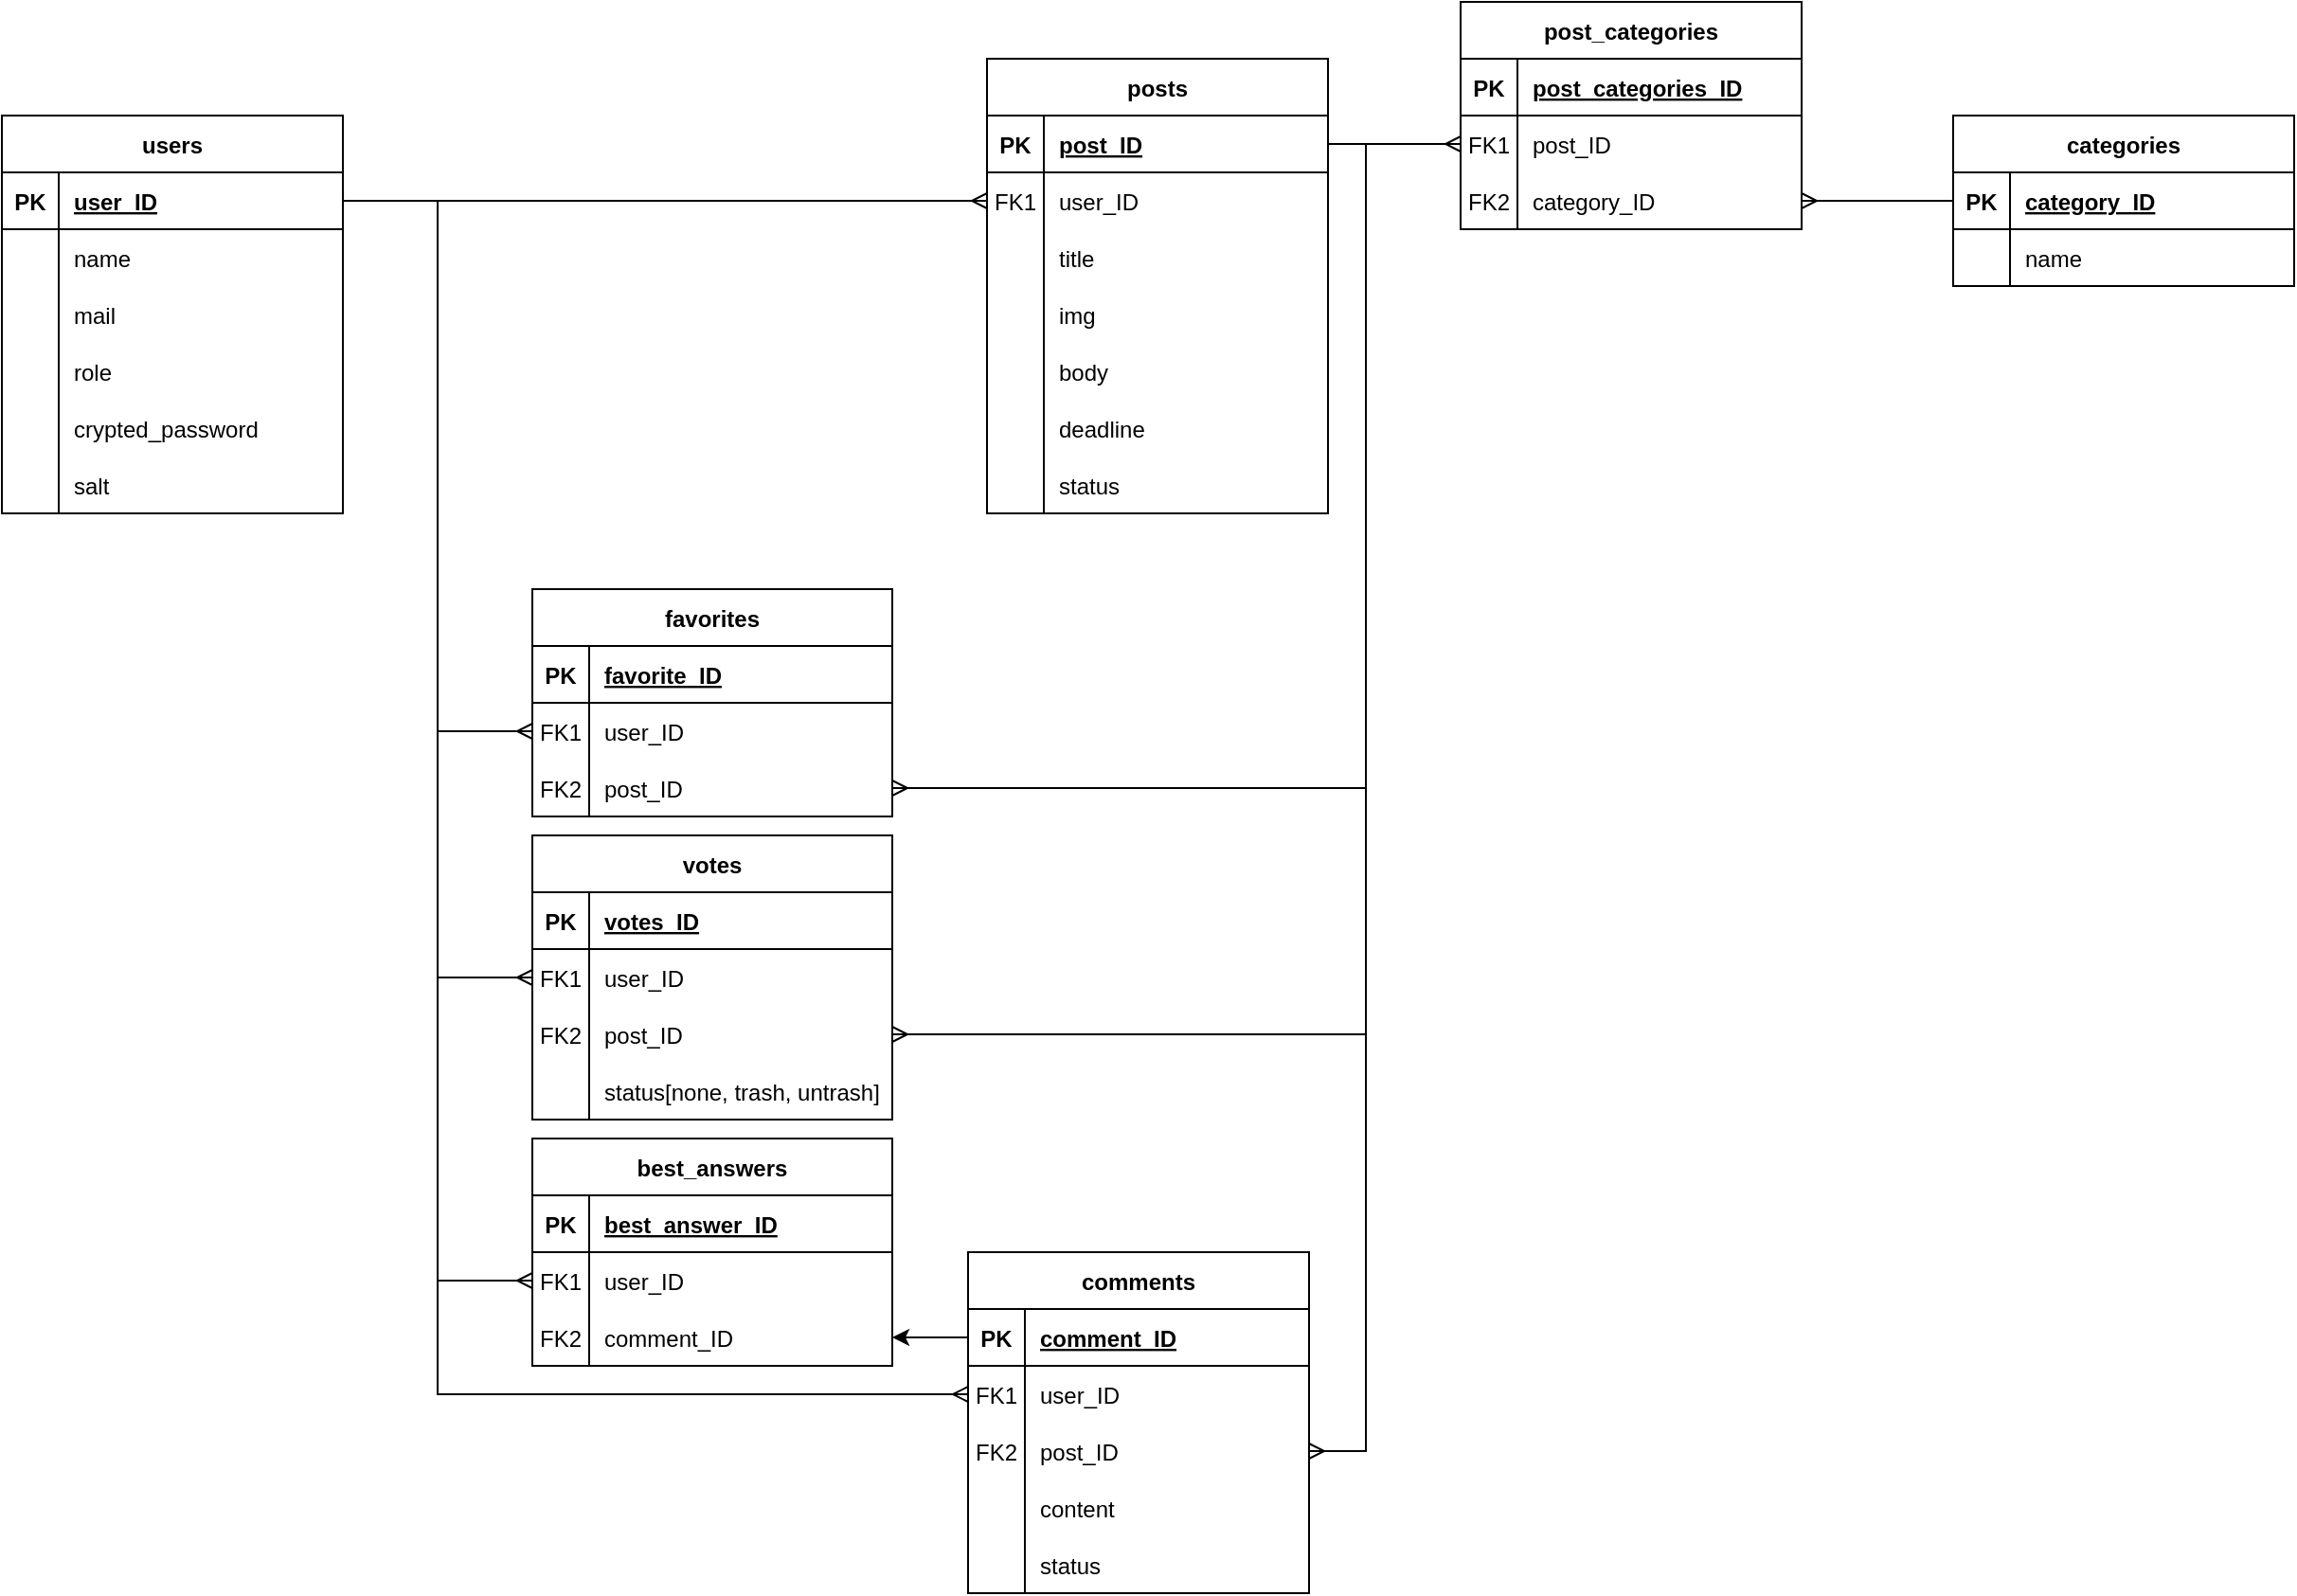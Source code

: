 <mxfile version="20.7.4" type="github">
  <diagram id="R2lEEEUBdFMjLlhIrx00" name="Page-1">
    <mxGraphModel dx="2608" dy="853" grid="1" gridSize="10" guides="1" tooltips="1" connect="1" arrows="1" fold="1" page="1" pageScale="1" pageWidth="850" pageHeight="1100" math="0" shadow="0" extFonts="Permanent Marker^https://fonts.googleapis.com/css?family=Permanent+Marker">
      <root>
        <mxCell id="0" />
        <mxCell id="1" parent="0" />
        <mxCell id="BX72j3IuaLmBY0TbbBSg-1" value="users" style="shape=table;startSize=30;container=1;collapsible=1;childLayout=tableLayout;fixedRows=1;rowLines=0;fontStyle=1;align=center;resizeLast=1;rounded=0;shadow=0;sketch=0;strokeColor=default;strokeWidth=1;" vertex="1" parent="1">
          <mxGeometry x="-800" y="70" width="180" height="210" as="geometry" />
        </mxCell>
        <mxCell id="BX72j3IuaLmBY0TbbBSg-2" value="" style="shape=tableRow;horizontal=0;startSize=0;swimlaneHead=0;swimlaneBody=0;fillColor=none;collapsible=0;dropTarget=0;points=[[0,0.5],[1,0.5]];portConstraint=eastwest;top=0;left=0;right=0;bottom=1;rounded=0;shadow=0;sketch=0;strokeColor=default;strokeWidth=1;" vertex="1" parent="BX72j3IuaLmBY0TbbBSg-1">
          <mxGeometry y="30" width="180" height="30" as="geometry" />
        </mxCell>
        <mxCell id="BX72j3IuaLmBY0TbbBSg-3" value="PK" style="shape=partialRectangle;connectable=0;fillColor=none;top=0;left=0;bottom=0;right=0;fontStyle=1;overflow=hidden;rounded=0;shadow=0;sketch=0;strokeColor=default;strokeWidth=1;" vertex="1" parent="BX72j3IuaLmBY0TbbBSg-2">
          <mxGeometry width="30" height="30" as="geometry">
            <mxRectangle width="30" height="30" as="alternateBounds" />
          </mxGeometry>
        </mxCell>
        <mxCell id="BX72j3IuaLmBY0TbbBSg-4" value="user_ID" style="shape=partialRectangle;connectable=0;fillColor=none;top=0;left=0;bottom=0;right=0;align=left;spacingLeft=6;fontStyle=5;overflow=hidden;rounded=0;shadow=0;sketch=0;strokeColor=default;strokeWidth=1;" vertex="1" parent="BX72j3IuaLmBY0TbbBSg-2">
          <mxGeometry x="30" width="150" height="30" as="geometry">
            <mxRectangle width="150" height="30" as="alternateBounds" />
          </mxGeometry>
        </mxCell>
        <mxCell id="BX72j3IuaLmBY0TbbBSg-5" value="" style="shape=tableRow;horizontal=0;startSize=0;swimlaneHead=0;swimlaneBody=0;fillColor=none;collapsible=0;dropTarget=0;points=[[0,0.5],[1,0.5]];portConstraint=eastwest;top=0;left=0;right=0;bottom=0;rounded=0;shadow=0;sketch=0;strokeColor=default;strokeWidth=1;" vertex="1" parent="BX72j3IuaLmBY0TbbBSg-1">
          <mxGeometry y="60" width="180" height="30" as="geometry" />
        </mxCell>
        <mxCell id="BX72j3IuaLmBY0TbbBSg-6" value="" style="shape=partialRectangle;connectable=0;fillColor=none;top=0;left=0;bottom=0;right=0;editable=1;overflow=hidden;rounded=0;shadow=0;sketch=0;strokeColor=default;strokeWidth=1;" vertex="1" parent="BX72j3IuaLmBY0TbbBSg-5">
          <mxGeometry width="30" height="30" as="geometry">
            <mxRectangle width="30" height="30" as="alternateBounds" />
          </mxGeometry>
        </mxCell>
        <mxCell id="BX72j3IuaLmBY0TbbBSg-7" value="name" style="shape=partialRectangle;connectable=0;fillColor=none;top=0;left=0;bottom=0;right=0;align=left;spacingLeft=6;overflow=hidden;rounded=0;shadow=0;sketch=0;strokeColor=default;strokeWidth=1;" vertex="1" parent="BX72j3IuaLmBY0TbbBSg-5">
          <mxGeometry x="30" width="150" height="30" as="geometry">
            <mxRectangle width="150" height="30" as="alternateBounds" />
          </mxGeometry>
        </mxCell>
        <mxCell id="BX72j3IuaLmBY0TbbBSg-8" value="" style="shape=tableRow;horizontal=0;startSize=0;swimlaneHead=0;swimlaneBody=0;fillColor=none;collapsible=0;dropTarget=0;points=[[0,0.5],[1,0.5]];portConstraint=eastwest;top=0;left=0;right=0;bottom=0;rounded=0;shadow=0;sketch=0;strokeColor=default;strokeWidth=1;" vertex="1" parent="BX72j3IuaLmBY0TbbBSg-1">
          <mxGeometry y="90" width="180" height="30" as="geometry" />
        </mxCell>
        <mxCell id="BX72j3IuaLmBY0TbbBSg-9" value="" style="shape=partialRectangle;connectable=0;fillColor=none;top=0;left=0;bottom=0;right=0;editable=1;overflow=hidden;rounded=0;shadow=0;sketch=0;strokeColor=default;strokeWidth=1;" vertex="1" parent="BX72j3IuaLmBY0TbbBSg-8">
          <mxGeometry width="30" height="30" as="geometry">
            <mxRectangle width="30" height="30" as="alternateBounds" />
          </mxGeometry>
        </mxCell>
        <mxCell id="BX72j3IuaLmBY0TbbBSg-10" value="mail" style="shape=partialRectangle;connectable=0;fillColor=none;top=0;left=0;bottom=0;right=0;align=left;spacingLeft=6;overflow=hidden;rounded=0;shadow=0;sketch=0;strokeColor=default;strokeWidth=1;" vertex="1" parent="BX72j3IuaLmBY0TbbBSg-8">
          <mxGeometry x="30" width="150" height="30" as="geometry">
            <mxRectangle width="150" height="30" as="alternateBounds" />
          </mxGeometry>
        </mxCell>
        <mxCell id="BX72j3IuaLmBY0TbbBSg-11" style="shape=tableRow;horizontal=0;startSize=0;swimlaneHead=0;swimlaneBody=0;fillColor=none;collapsible=0;dropTarget=0;points=[[0,0.5],[1,0.5]];portConstraint=eastwest;top=0;left=0;right=0;bottom=0;rounded=0;shadow=0;sketch=0;strokeColor=default;strokeWidth=1;" vertex="1" parent="BX72j3IuaLmBY0TbbBSg-1">
          <mxGeometry y="120" width="180" height="30" as="geometry" />
        </mxCell>
        <mxCell id="BX72j3IuaLmBY0TbbBSg-12" style="shape=partialRectangle;connectable=0;fillColor=none;top=0;left=0;bottom=0;right=0;editable=1;overflow=hidden;rounded=0;shadow=0;sketch=0;strokeColor=default;strokeWidth=1;" vertex="1" parent="BX72j3IuaLmBY0TbbBSg-11">
          <mxGeometry width="30" height="30" as="geometry">
            <mxRectangle width="30" height="30" as="alternateBounds" />
          </mxGeometry>
        </mxCell>
        <mxCell id="BX72j3IuaLmBY0TbbBSg-13" value="role" style="shape=partialRectangle;connectable=0;fillColor=none;top=0;left=0;bottom=0;right=0;align=left;spacingLeft=6;overflow=hidden;rounded=0;shadow=0;sketch=0;strokeColor=default;strokeWidth=1;" vertex="1" parent="BX72j3IuaLmBY0TbbBSg-11">
          <mxGeometry x="30" width="150" height="30" as="geometry">
            <mxRectangle width="150" height="30" as="alternateBounds" />
          </mxGeometry>
        </mxCell>
        <mxCell id="BX72j3IuaLmBY0TbbBSg-14" style="shape=tableRow;horizontal=0;startSize=0;swimlaneHead=0;swimlaneBody=0;fillColor=none;collapsible=0;dropTarget=0;points=[[0,0.5],[1,0.5]];portConstraint=eastwest;top=0;left=0;right=0;bottom=0;rounded=0;shadow=0;sketch=0;strokeColor=default;strokeWidth=1;" vertex="1" parent="BX72j3IuaLmBY0TbbBSg-1">
          <mxGeometry y="150" width="180" height="30" as="geometry" />
        </mxCell>
        <mxCell id="BX72j3IuaLmBY0TbbBSg-15" style="shape=partialRectangle;connectable=0;fillColor=none;top=0;left=0;bottom=0;right=0;editable=1;overflow=hidden;rounded=0;shadow=0;sketch=0;strokeColor=default;strokeWidth=1;" vertex="1" parent="BX72j3IuaLmBY0TbbBSg-14">
          <mxGeometry width="30" height="30" as="geometry">
            <mxRectangle width="30" height="30" as="alternateBounds" />
          </mxGeometry>
        </mxCell>
        <mxCell id="BX72j3IuaLmBY0TbbBSg-16" value="crypted_password" style="shape=partialRectangle;connectable=0;fillColor=none;top=0;left=0;bottom=0;right=0;align=left;spacingLeft=6;overflow=hidden;rounded=0;shadow=0;sketch=0;strokeColor=default;strokeWidth=1;" vertex="1" parent="BX72j3IuaLmBY0TbbBSg-14">
          <mxGeometry x="30" width="150" height="30" as="geometry">
            <mxRectangle width="150" height="30" as="alternateBounds" />
          </mxGeometry>
        </mxCell>
        <mxCell id="BX72j3IuaLmBY0TbbBSg-17" style="shape=tableRow;horizontal=0;startSize=0;swimlaneHead=0;swimlaneBody=0;fillColor=none;collapsible=0;dropTarget=0;points=[[0,0.5],[1,0.5]];portConstraint=eastwest;top=0;left=0;right=0;bottom=0;rounded=0;shadow=0;sketch=0;strokeColor=default;strokeWidth=1;" vertex="1" parent="BX72j3IuaLmBY0TbbBSg-1">
          <mxGeometry y="180" width="180" height="30" as="geometry" />
        </mxCell>
        <mxCell id="BX72j3IuaLmBY0TbbBSg-18" style="shape=partialRectangle;connectable=0;fillColor=none;top=0;left=0;bottom=0;right=0;editable=1;overflow=hidden;rounded=0;shadow=0;sketch=0;strokeColor=default;strokeWidth=1;" vertex="1" parent="BX72j3IuaLmBY0TbbBSg-17">
          <mxGeometry width="30" height="30" as="geometry">
            <mxRectangle width="30" height="30" as="alternateBounds" />
          </mxGeometry>
        </mxCell>
        <mxCell id="BX72j3IuaLmBY0TbbBSg-19" value="salt" style="shape=partialRectangle;connectable=0;fillColor=none;top=0;left=0;bottom=0;right=0;align=left;spacingLeft=6;overflow=hidden;rounded=0;shadow=0;sketch=0;strokeColor=default;strokeWidth=1;" vertex="1" parent="BX72j3IuaLmBY0TbbBSg-17">
          <mxGeometry x="30" width="150" height="30" as="geometry">
            <mxRectangle width="150" height="30" as="alternateBounds" />
          </mxGeometry>
        </mxCell>
        <mxCell id="BX72j3IuaLmBY0TbbBSg-20" value="posts" style="shape=table;startSize=30;container=1;collapsible=1;childLayout=tableLayout;fixedRows=1;rowLines=0;fontStyle=1;align=center;resizeLast=1;rounded=0;shadow=0;sketch=0;strokeColor=default;strokeWidth=1;" vertex="1" parent="1">
          <mxGeometry x="-280" y="40" width="180" height="240" as="geometry" />
        </mxCell>
        <mxCell id="BX72j3IuaLmBY0TbbBSg-21" value="" style="shape=tableRow;horizontal=0;startSize=0;swimlaneHead=0;swimlaneBody=0;fillColor=none;collapsible=0;dropTarget=0;points=[[0,0.5],[1,0.5]];portConstraint=eastwest;top=0;left=0;right=0;bottom=1;rounded=0;shadow=0;sketch=0;strokeColor=default;strokeWidth=1;" vertex="1" parent="BX72j3IuaLmBY0TbbBSg-20">
          <mxGeometry y="30" width="180" height="30" as="geometry" />
        </mxCell>
        <mxCell id="BX72j3IuaLmBY0TbbBSg-22" value="PK" style="shape=partialRectangle;connectable=0;fillColor=none;top=0;left=0;bottom=0;right=0;fontStyle=1;overflow=hidden;rounded=0;shadow=0;sketch=0;strokeColor=default;strokeWidth=1;" vertex="1" parent="BX72j3IuaLmBY0TbbBSg-21">
          <mxGeometry width="30" height="30" as="geometry">
            <mxRectangle width="30" height="30" as="alternateBounds" />
          </mxGeometry>
        </mxCell>
        <mxCell id="BX72j3IuaLmBY0TbbBSg-23" value="post_ID" style="shape=partialRectangle;connectable=0;fillColor=none;top=0;left=0;bottom=0;right=0;align=left;spacingLeft=6;fontStyle=5;overflow=hidden;rounded=0;shadow=0;sketch=0;strokeColor=default;strokeWidth=1;" vertex="1" parent="BX72j3IuaLmBY0TbbBSg-21">
          <mxGeometry x="30" width="150" height="30" as="geometry">
            <mxRectangle width="150" height="30" as="alternateBounds" />
          </mxGeometry>
        </mxCell>
        <mxCell id="BX72j3IuaLmBY0TbbBSg-24" value="" style="shape=tableRow;horizontal=0;startSize=0;swimlaneHead=0;swimlaneBody=0;fillColor=none;collapsible=0;dropTarget=0;points=[[0,0.5],[1,0.5]];portConstraint=eastwest;top=0;left=0;right=0;bottom=0;rounded=0;shadow=0;sketch=0;strokeColor=default;strokeWidth=1;" vertex="1" parent="BX72j3IuaLmBY0TbbBSg-20">
          <mxGeometry y="60" width="180" height="30" as="geometry" />
        </mxCell>
        <mxCell id="BX72j3IuaLmBY0TbbBSg-25" value="FK1" style="shape=partialRectangle;connectable=0;fillColor=none;top=0;left=0;bottom=0;right=0;editable=1;overflow=hidden;rounded=0;shadow=0;sketch=0;strokeColor=default;strokeWidth=1;" vertex="1" parent="BX72j3IuaLmBY0TbbBSg-24">
          <mxGeometry width="30" height="30" as="geometry">
            <mxRectangle width="30" height="30" as="alternateBounds" />
          </mxGeometry>
        </mxCell>
        <mxCell id="BX72j3IuaLmBY0TbbBSg-26" value="user_ID" style="shape=partialRectangle;connectable=0;fillColor=none;top=0;left=0;bottom=0;right=0;align=left;spacingLeft=6;overflow=hidden;rounded=0;shadow=0;sketch=0;strokeColor=default;strokeWidth=1;" vertex="1" parent="BX72j3IuaLmBY0TbbBSg-24">
          <mxGeometry x="30" width="150" height="30" as="geometry">
            <mxRectangle width="150" height="30" as="alternateBounds" />
          </mxGeometry>
        </mxCell>
        <mxCell id="BX72j3IuaLmBY0TbbBSg-27" value="" style="shape=tableRow;horizontal=0;startSize=0;swimlaneHead=0;swimlaneBody=0;fillColor=none;collapsible=0;dropTarget=0;points=[[0,0.5],[1,0.5]];portConstraint=eastwest;top=0;left=0;right=0;bottom=0;rounded=0;shadow=0;sketch=0;strokeColor=default;strokeWidth=1;" vertex="1" parent="BX72j3IuaLmBY0TbbBSg-20">
          <mxGeometry y="90" width="180" height="30" as="geometry" />
        </mxCell>
        <mxCell id="BX72j3IuaLmBY0TbbBSg-28" value="" style="shape=partialRectangle;connectable=0;fillColor=none;top=0;left=0;bottom=0;right=0;editable=1;overflow=hidden;rounded=0;shadow=0;sketch=0;strokeColor=default;strokeWidth=1;" vertex="1" parent="BX72j3IuaLmBY0TbbBSg-27">
          <mxGeometry width="30" height="30" as="geometry">
            <mxRectangle width="30" height="30" as="alternateBounds" />
          </mxGeometry>
        </mxCell>
        <mxCell id="BX72j3IuaLmBY0TbbBSg-29" value="title" style="shape=partialRectangle;connectable=0;fillColor=none;top=0;left=0;bottom=0;right=0;align=left;spacingLeft=6;overflow=hidden;rounded=0;shadow=0;sketch=0;strokeColor=default;strokeWidth=1;" vertex="1" parent="BX72j3IuaLmBY0TbbBSg-27">
          <mxGeometry x="30" width="150" height="30" as="geometry">
            <mxRectangle width="150" height="30" as="alternateBounds" />
          </mxGeometry>
        </mxCell>
        <mxCell id="BX72j3IuaLmBY0TbbBSg-30" style="shape=tableRow;horizontal=0;startSize=0;swimlaneHead=0;swimlaneBody=0;fillColor=none;collapsible=0;dropTarget=0;points=[[0,0.5],[1,0.5]];portConstraint=eastwest;top=0;left=0;right=0;bottom=0;rounded=0;shadow=0;sketch=0;strokeColor=default;strokeWidth=1;" vertex="1" parent="BX72j3IuaLmBY0TbbBSg-20">
          <mxGeometry y="120" width="180" height="30" as="geometry" />
        </mxCell>
        <mxCell id="BX72j3IuaLmBY0TbbBSg-31" style="shape=partialRectangle;connectable=0;fillColor=none;top=0;left=0;bottom=0;right=0;editable=1;overflow=hidden;rounded=0;shadow=0;sketch=0;strokeColor=default;strokeWidth=1;" vertex="1" parent="BX72j3IuaLmBY0TbbBSg-30">
          <mxGeometry width="30" height="30" as="geometry">
            <mxRectangle width="30" height="30" as="alternateBounds" />
          </mxGeometry>
        </mxCell>
        <mxCell id="BX72j3IuaLmBY0TbbBSg-32" value="img" style="shape=partialRectangle;connectable=0;fillColor=none;top=0;left=0;bottom=0;right=0;align=left;spacingLeft=6;overflow=hidden;rounded=0;shadow=0;sketch=0;strokeColor=default;strokeWidth=1;" vertex="1" parent="BX72j3IuaLmBY0TbbBSg-30">
          <mxGeometry x="30" width="150" height="30" as="geometry">
            <mxRectangle width="150" height="30" as="alternateBounds" />
          </mxGeometry>
        </mxCell>
        <mxCell id="BX72j3IuaLmBY0TbbBSg-33" style="shape=tableRow;horizontal=0;startSize=0;swimlaneHead=0;swimlaneBody=0;fillColor=none;collapsible=0;dropTarget=0;points=[[0,0.5],[1,0.5]];portConstraint=eastwest;top=0;left=0;right=0;bottom=0;rounded=0;shadow=0;sketch=0;strokeColor=default;strokeWidth=1;" vertex="1" parent="BX72j3IuaLmBY0TbbBSg-20">
          <mxGeometry y="150" width="180" height="30" as="geometry" />
        </mxCell>
        <mxCell id="BX72j3IuaLmBY0TbbBSg-34" style="shape=partialRectangle;connectable=0;fillColor=none;top=0;left=0;bottom=0;right=0;editable=1;overflow=hidden;rounded=0;shadow=0;sketch=0;strokeColor=default;strokeWidth=1;" vertex="1" parent="BX72j3IuaLmBY0TbbBSg-33">
          <mxGeometry width="30" height="30" as="geometry">
            <mxRectangle width="30" height="30" as="alternateBounds" />
          </mxGeometry>
        </mxCell>
        <mxCell id="BX72j3IuaLmBY0TbbBSg-35" value="body" style="shape=partialRectangle;connectable=0;fillColor=none;top=0;left=0;bottom=0;right=0;align=left;spacingLeft=6;overflow=hidden;rounded=0;shadow=0;sketch=0;strokeColor=default;strokeWidth=1;" vertex="1" parent="BX72j3IuaLmBY0TbbBSg-33">
          <mxGeometry x="30" width="150" height="30" as="geometry">
            <mxRectangle width="150" height="30" as="alternateBounds" />
          </mxGeometry>
        </mxCell>
        <mxCell id="BX72j3IuaLmBY0TbbBSg-39" style="shape=tableRow;horizontal=0;startSize=0;swimlaneHead=0;swimlaneBody=0;fillColor=none;collapsible=0;dropTarget=0;points=[[0,0.5],[1,0.5]];portConstraint=eastwest;top=0;left=0;right=0;bottom=0;rounded=0;shadow=0;sketch=0;strokeColor=default;strokeWidth=1;" vertex="1" parent="BX72j3IuaLmBY0TbbBSg-20">
          <mxGeometry y="180" width="180" height="30" as="geometry" />
        </mxCell>
        <mxCell id="BX72j3IuaLmBY0TbbBSg-40" style="shape=partialRectangle;connectable=0;fillColor=none;top=0;left=0;bottom=0;right=0;editable=1;overflow=hidden;rounded=0;shadow=0;sketch=0;strokeColor=default;strokeWidth=1;" vertex="1" parent="BX72j3IuaLmBY0TbbBSg-39">
          <mxGeometry width="30" height="30" as="geometry">
            <mxRectangle width="30" height="30" as="alternateBounds" />
          </mxGeometry>
        </mxCell>
        <mxCell id="BX72j3IuaLmBY0TbbBSg-41" value="deadline" style="shape=partialRectangle;connectable=0;fillColor=none;top=0;left=0;bottom=0;right=0;align=left;spacingLeft=6;overflow=hidden;rounded=0;shadow=0;sketch=0;strokeColor=default;strokeWidth=1;" vertex="1" parent="BX72j3IuaLmBY0TbbBSg-39">
          <mxGeometry x="30" width="150" height="30" as="geometry">
            <mxRectangle width="150" height="30" as="alternateBounds" />
          </mxGeometry>
        </mxCell>
        <mxCell id="BX72j3IuaLmBY0TbbBSg-42" style="shape=tableRow;horizontal=0;startSize=0;swimlaneHead=0;swimlaneBody=0;fillColor=none;collapsible=0;dropTarget=0;points=[[0,0.5],[1,0.5]];portConstraint=eastwest;top=0;left=0;right=0;bottom=0;rounded=0;shadow=0;sketch=0;strokeColor=default;strokeWidth=1;" vertex="1" parent="BX72j3IuaLmBY0TbbBSg-20">
          <mxGeometry y="210" width="180" height="30" as="geometry" />
        </mxCell>
        <mxCell id="BX72j3IuaLmBY0TbbBSg-43" style="shape=partialRectangle;connectable=0;fillColor=none;top=0;left=0;bottom=0;right=0;editable=1;overflow=hidden;rounded=0;shadow=0;sketch=0;strokeColor=default;strokeWidth=1;" vertex="1" parent="BX72j3IuaLmBY0TbbBSg-42">
          <mxGeometry width="30" height="30" as="geometry">
            <mxRectangle width="30" height="30" as="alternateBounds" />
          </mxGeometry>
        </mxCell>
        <mxCell id="BX72j3IuaLmBY0TbbBSg-44" value="status" style="shape=partialRectangle;connectable=0;fillColor=none;top=0;left=0;bottom=0;right=0;align=left;spacingLeft=6;overflow=hidden;rounded=0;shadow=0;sketch=0;strokeColor=default;strokeWidth=1;" vertex="1" parent="BX72j3IuaLmBY0TbbBSg-42">
          <mxGeometry x="30" width="150" height="30" as="geometry">
            <mxRectangle width="150" height="30" as="alternateBounds" />
          </mxGeometry>
        </mxCell>
        <mxCell id="BX72j3IuaLmBY0TbbBSg-45" style="edgeStyle=orthogonalEdgeStyle;rounded=0;orthogonalLoop=1;jettySize=auto;html=1;endArrow=ERmany;endFill=0;" edge="1" parent="1" source="BX72j3IuaLmBY0TbbBSg-46" target="BX72j3IuaLmBY0TbbBSg-127">
          <mxGeometry relative="1" as="geometry" />
        </mxCell>
        <mxCell id="BX72j3IuaLmBY0TbbBSg-46" value="categories" style="shape=table;startSize=30;container=1;collapsible=1;childLayout=tableLayout;fixedRows=1;rowLines=0;fontStyle=1;align=center;resizeLast=1;rounded=0;shadow=0;sketch=0;strokeColor=default;strokeWidth=1;" vertex="1" parent="1">
          <mxGeometry x="230" y="70" width="180" height="90" as="geometry" />
        </mxCell>
        <mxCell id="BX72j3IuaLmBY0TbbBSg-47" value="" style="shape=tableRow;horizontal=0;startSize=0;swimlaneHead=0;swimlaneBody=0;fillColor=none;collapsible=0;dropTarget=0;points=[[0,0.5],[1,0.5]];portConstraint=eastwest;top=0;left=0;right=0;bottom=1;rounded=0;shadow=0;sketch=0;strokeColor=default;strokeWidth=1;" vertex="1" parent="BX72j3IuaLmBY0TbbBSg-46">
          <mxGeometry y="30" width="180" height="30" as="geometry" />
        </mxCell>
        <mxCell id="BX72j3IuaLmBY0TbbBSg-48" value="PK" style="shape=partialRectangle;connectable=0;fillColor=none;top=0;left=0;bottom=0;right=0;fontStyle=1;overflow=hidden;rounded=0;shadow=0;sketch=0;strokeColor=default;strokeWidth=1;" vertex="1" parent="BX72j3IuaLmBY0TbbBSg-47">
          <mxGeometry width="30" height="30" as="geometry">
            <mxRectangle width="30" height="30" as="alternateBounds" />
          </mxGeometry>
        </mxCell>
        <mxCell id="BX72j3IuaLmBY0TbbBSg-49" value="category_ID" style="shape=partialRectangle;connectable=0;fillColor=none;top=0;left=0;bottom=0;right=0;align=left;spacingLeft=6;fontStyle=5;overflow=hidden;rounded=0;shadow=0;sketch=0;strokeColor=default;strokeWidth=1;" vertex="1" parent="BX72j3IuaLmBY0TbbBSg-47">
          <mxGeometry x="30" width="150" height="30" as="geometry">
            <mxRectangle width="150" height="30" as="alternateBounds" />
          </mxGeometry>
        </mxCell>
        <mxCell id="BX72j3IuaLmBY0TbbBSg-50" value="" style="shape=tableRow;horizontal=0;startSize=0;swimlaneHead=0;swimlaneBody=0;fillColor=none;collapsible=0;dropTarget=0;points=[[0,0.5],[1,0.5]];portConstraint=eastwest;top=0;left=0;right=0;bottom=0;rounded=0;shadow=0;sketch=0;strokeColor=default;strokeWidth=1;" vertex="1" parent="BX72j3IuaLmBY0TbbBSg-46">
          <mxGeometry y="60" width="180" height="30" as="geometry" />
        </mxCell>
        <mxCell id="BX72j3IuaLmBY0TbbBSg-51" value="" style="shape=partialRectangle;connectable=0;fillColor=none;top=0;left=0;bottom=0;right=0;editable=1;overflow=hidden;rounded=0;shadow=0;sketch=0;strokeColor=default;strokeWidth=1;" vertex="1" parent="BX72j3IuaLmBY0TbbBSg-50">
          <mxGeometry width="30" height="30" as="geometry">
            <mxRectangle width="30" height="30" as="alternateBounds" />
          </mxGeometry>
        </mxCell>
        <mxCell id="BX72j3IuaLmBY0TbbBSg-52" value="name" style="shape=partialRectangle;connectable=0;fillColor=none;top=0;left=0;bottom=0;right=0;align=left;spacingLeft=6;overflow=hidden;rounded=0;shadow=0;sketch=0;strokeColor=default;strokeWidth=1;" vertex="1" parent="BX72j3IuaLmBY0TbbBSg-50">
          <mxGeometry x="30" width="150" height="30" as="geometry">
            <mxRectangle width="150" height="30" as="alternateBounds" />
          </mxGeometry>
        </mxCell>
        <mxCell id="BX72j3IuaLmBY0TbbBSg-53" value="favorites" style="shape=table;startSize=30;container=1;collapsible=1;childLayout=tableLayout;fixedRows=1;rowLines=0;fontStyle=1;align=center;resizeLast=1;rounded=0;shadow=0;sketch=0;strokeColor=default;strokeWidth=1;" vertex="1" parent="1">
          <mxGeometry x="-520" y="320" width="190.0" height="120" as="geometry" />
        </mxCell>
        <mxCell id="BX72j3IuaLmBY0TbbBSg-54" value="" style="shape=tableRow;horizontal=0;startSize=0;swimlaneHead=0;swimlaneBody=0;fillColor=none;collapsible=0;dropTarget=0;points=[[0,0.5],[1,0.5]];portConstraint=eastwest;top=0;left=0;right=0;bottom=1;rounded=0;shadow=0;sketch=0;strokeColor=default;strokeWidth=1;" vertex="1" parent="BX72j3IuaLmBY0TbbBSg-53">
          <mxGeometry y="30" width="190.0" height="30" as="geometry" />
        </mxCell>
        <mxCell id="BX72j3IuaLmBY0TbbBSg-55" value="PK" style="shape=partialRectangle;connectable=0;fillColor=none;top=0;left=0;bottom=0;right=0;fontStyle=1;overflow=hidden;rounded=0;shadow=0;sketch=0;strokeColor=default;strokeWidth=1;" vertex="1" parent="BX72j3IuaLmBY0TbbBSg-54">
          <mxGeometry width="30" height="30" as="geometry">
            <mxRectangle width="30" height="30" as="alternateBounds" />
          </mxGeometry>
        </mxCell>
        <mxCell id="BX72j3IuaLmBY0TbbBSg-56" value="favorite_ID" style="shape=partialRectangle;connectable=0;fillColor=none;top=0;left=0;bottom=0;right=0;align=left;spacingLeft=6;fontStyle=5;overflow=hidden;rounded=0;shadow=0;sketch=0;strokeColor=default;strokeWidth=1;" vertex="1" parent="BX72j3IuaLmBY0TbbBSg-54">
          <mxGeometry x="30" width="160.0" height="30" as="geometry">
            <mxRectangle width="160.0" height="30" as="alternateBounds" />
          </mxGeometry>
        </mxCell>
        <mxCell id="BX72j3IuaLmBY0TbbBSg-57" value="" style="shape=tableRow;horizontal=0;startSize=0;swimlaneHead=0;swimlaneBody=0;fillColor=none;collapsible=0;dropTarget=0;points=[[0,0.5],[1,0.5]];portConstraint=eastwest;top=0;left=0;right=0;bottom=0;rounded=0;shadow=0;sketch=0;strokeColor=default;strokeWidth=1;" vertex="1" parent="BX72j3IuaLmBY0TbbBSg-53">
          <mxGeometry y="60" width="190.0" height="30" as="geometry" />
        </mxCell>
        <mxCell id="BX72j3IuaLmBY0TbbBSg-58" value="FK1" style="shape=partialRectangle;connectable=0;fillColor=none;top=0;left=0;bottom=0;right=0;editable=1;overflow=hidden;rounded=0;shadow=0;sketch=0;strokeColor=default;strokeWidth=1;" vertex="1" parent="BX72j3IuaLmBY0TbbBSg-57">
          <mxGeometry width="30" height="30" as="geometry">
            <mxRectangle width="30" height="30" as="alternateBounds" />
          </mxGeometry>
        </mxCell>
        <mxCell id="BX72j3IuaLmBY0TbbBSg-59" value="user_ID" style="shape=partialRectangle;connectable=0;fillColor=none;top=0;left=0;bottom=0;right=0;align=left;spacingLeft=6;overflow=hidden;rounded=0;shadow=0;sketch=0;strokeColor=default;strokeWidth=1;" vertex="1" parent="BX72j3IuaLmBY0TbbBSg-57">
          <mxGeometry x="30" width="160.0" height="30" as="geometry">
            <mxRectangle width="160.0" height="30" as="alternateBounds" />
          </mxGeometry>
        </mxCell>
        <mxCell id="BX72j3IuaLmBY0TbbBSg-60" style="shape=tableRow;horizontal=0;startSize=0;swimlaneHead=0;swimlaneBody=0;fillColor=none;collapsible=0;dropTarget=0;points=[[0,0.5],[1,0.5]];portConstraint=eastwest;top=0;left=0;right=0;bottom=0;rounded=0;shadow=0;sketch=0;strokeColor=default;strokeWidth=1;" vertex="1" parent="BX72j3IuaLmBY0TbbBSg-53">
          <mxGeometry y="90" width="190.0" height="30" as="geometry" />
        </mxCell>
        <mxCell id="BX72j3IuaLmBY0TbbBSg-61" value="FK2" style="shape=partialRectangle;connectable=0;fillColor=none;top=0;left=0;bottom=0;right=0;editable=1;overflow=hidden;rounded=0;shadow=0;sketch=0;strokeColor=default;strokeWidth=1;" vertex="1" parent="BX72j3IuaLmBY0TbbBSg-60">
          <mxGeometry width="30" height="30" as="geometry">
            <mxRectangle width="30" height="30" as="alternateBounds" />
          </mxGeometry>
        </mxCell>
        <mxCell id="BX72j3IuaLmBY0TbbBSg-62" value="post_ID" style="shape=partialRectangle;connectable=0;fillColor=none;top=0;left=0;bottom=0;right=0;align=left;spacingLeft=6;overflow=hidden;rounded=0;shadow=0;sketch=0;strokeColor=default;strokeWidth=1;" vertex="1" parent="BX72j3IuaLmBY0TbbBSg-60">
          <mxGeometry x="30" width="160.0" height="30" as="geometry">
            <mxRectangle width="160.0" height="30" as="alternateBounds" />
          </mxGeometry>
        </mxCell>
        <mxCell id="BX72j3IuaLmBY0TbbBSg-63" value="votes" style="shape=table;startSize=30;container=1;collapsible=1;childLayout=tableLayout;fixedRows=1;rowLines=0;fontStyle=1;align=center;resizeLast=1;rounded=0;shadow=0;sketch=0;strokeColor=default;strokeWidth=1;" vertex="1" parent="1">
          <mxGeometry x="-520" y="450" width="190.0" height="150" as="geometry" />
        </mxCell>
        <mxCell id="BX72j3IuaLmBY0TbbBSg-64" value="" style="shape=tableRow;horizontal=0;startSize=0;swimlaneHead=0;swimlaneBody=0;fillColor=none;collapsible=0;dropTarget=0;points=[[0,0.5],[1,0.5]];portConstraint=eastwest;top=0;left=0;right=0;bottom=1;rounded=0;shadow=0;sketch=0;strokeColor=default;strokeWidth=1;" vertex="1" parent="BX72j3IuaLmBY0TbbBSg-63">
          <mxGeometry y="30" width="190.0" height="30" as="geometry" />
        </mxCell>
        <mxCell id="BX72j3IuaLmBY0TbbBSg-65" value="PK" style="shape=partialRectangle;connectable=0;fillColor=none;top=0;left=0;bottom=0;right=0;fontStyle=1;overflow=hidden;rounded=0;shadow=0;sketch=0;strokeColor=default;strokeWidth=1;" vertex="1" parent="BX72j3IuaLmBY0TbbBSg-64">
          <mxGeometry width="30" height="30" as="geometry">
            <mxRectangle width="30" height="30" as="alternateBounds" />
          </mxGeometry>
        </mxCell>
        <mxCell id="BX72j3IuaLmBY0TbbBSg-66" value="votes_ID" style="shape=partialRectangle;connectable=0;fillColor=none;top=0;left=0;bottom=0;right=0;align=left;spacingLeft=6;fontStyle=5;overflow=hidden;rounded=0;shadow=0;sketch=0;strokeColor=default;strokeWidth=1;" vertex="1" parent="BX72j3IuaLmBY0TbbBSg-64">
          <mxGeometry x="30" width="160.0" height="30" as="geometry">
            <mxRectangle width="160.0" height="30" as="alternateBounds" />
          </mxGeometry>
        </mxCell>
        <mxCell id="BX72j3IuaLmBY0TbbBSg-67" value="" style="shape=tableRow;horizontal=0;startSize=0;swimlaneHead=0;swimlaneBody=0;fillColor=none;collapsible=0;dropTarget=0;points=[[0,0.5],[1,0.5]];portConstraint=eastwest;top=0;left=0;right=0;bottom=0;rounded=0;shadow=0;sketch=0;strokeColor=default;strokeWidth=1;" vertex="1" parent="BX72j3IuaLmBY0TbbBSg-63">
          <mxGeometry y="60" width="190.0" height="30" as="geometry" />
        </mxCell>
        <mxCell id="BX72j3IuaLmBY0TbbBSg-68" value="FK1" style="shape=partialRectangle;connectable=0;fillColor=none;top=0;left=0;bottom=0;right=0;editable=1;overflow=hidden;rounded=0;shadow=0;sketch=0;strokeColor=default;strokeWidth=1;" vertex="1" parent="BX72j3IuaLmBY0TbbBSg-67">
          <mxGeometry width="30" height="30" as="geometry">
            <mxRectangle width="30" height="30" as="alternateBounds" />
          </mxGeometry>
        </mxCell>
        <mxCell id="BX72j3IuaLmBY0TbbBSg-69" value="user_ID" style="shape=partialRectangle;connectable=0;fillColor=none;top=0;left=0;bottom=0;right=0;align=left;spacingLeft=6;overflow=hidden;rounded=0;shadow=0;sketch=0;strokeColor=default;strokeWidth=1;" vertex="1" parent="BX72j3IuaLmBY0TbbBSg-67">
          <mxGeometry x="30" width="160.0" height="30" as="geometry">
            <mxRectangle width="160.0" height="30" as="alternateBounds" />
          </mxGeometry>
        </mxCell>
        <mxCell id="BX72j3IuaLmBY0TbbBSg-70" style="shape=tableRow;horizontal=0;startSize=0;swimlaneHead=0;swimlaneBody=0;fillColor=none;collapsible=0;dropTarget=0;points=[[0,0.5],[1,0.5]];portConstraint=eastwest;top=0;left=0;right=0;bottom=0;rounded=0;shadow=0;sketch=0;strokeColor=default;strokeWidth=1;" vertex="1" parent="BX72j3IuaLmBY0TbbBSg-63">
          <mxGeometry y="90" width="190.0" height="30" as="geometry" />
        </mxCell>
        <mxCell id="BX72j3IuaLmBY0TbbBSg-71" value="FK2" style="shape=partialRectangle;connectable=0;fillColor=none;top=0;left=0;bottom=0;right=0;editable=1;overflow=hidden;rounded=0;shadow=0;sketch=0;strokeColor=default;strokeWidth=1;" vertex="1" parent="BX72j3IuaLmBY0TbbBSg-70">
          <mxGeometry width="30" height="30" as="geometry">
            <mxRectangle width="30" height="30" as="alternateBounds" />
          </mxGeometry>
        </mxCell>
        <mxCell id="BX72j3IuaLmBY0TbbBSg-72" value="post_ID" style="shape=partialRectangle;connectable=0;fillColor=none;top=0;left=0;bottom=0;right=0;align=left;spacingLeft=6;overflow=hidden;rounded=0;shadow=0;sketch=0;strokeColor=default;strokeWidth=1;" vertex="1" parent="BX72j3IuaLmBY0TbbBSg-70">
          <mxGeometry x="30" width="160.0" height="30" as="geometry">
            <mxRectangle width="160.0" height="30" as="alternateBounds" />
          </mxGeometry>
        </mxCell>
        <mxCell id="BX72j3IuaLmBY0TbbBSg-148" style="shape=tableRow;horizontal=0;startSize=0;swimlaneHead=0;swimlaneBody=0;fillColor=none;collapsible=0;dropTarget=0;points=[[0,0.5],[1,0.5]];portConstraint=eastwest;top=0;left=0;right=0;bottom=0;rounded=0;shadow=0;sketch=0;strokeColor=default;strokeWidth=1;" vertex="1" parent="BX72j3IuaLmBY0TbbBSg-63">
          <mxGeometry y="120" width="190.0" height="30" as="geometry" />
        </mxCell>
        <mxCell id="BX72j3IuaLmBY0TbbBSg-149" style="shape=partialRectangle;connectable=0;fillColor=none;top=0;left=0;bottom=0;right=0;editable=1;overflow=hidden;rounded=0;shadow=0;sketch=0;strokeColor=default;strokeWidth=1;" vertex="1" parent="BX72j3IuaLmBY0TbbBSg-148">
          <mxGeometry width="30" height="30" as="geometry">
            <mxRectangle width="30" height="30" as="alternateBounds" />
          </mxGeometry>
        </mxCell>
        <mxCell id="BX72j3IuaLmBY0TbbBSg-150" value="status[none, trash, untrash]" style="shape=partialRectangle;connectable=0;fillColor=none;top=0;left=0;bottom=0;right=0;align=left;spacingLeft=6;overflow=hidden;rounded=0;shadow=0;sketch=0;strokeColor=default;strokeWidth=1;" vertex="1" parent="BX72j3IuaLmBY0TbbBSg-148">
          <mxGeometry x="30" width="160.0" height="30" as="geometry">
            <mxRectangle width="160.0" height="30" as="alternateBounds" />
          </mxGeometry>
        </mxCell>
        <mxCell id="BX72j3IuaLmBY0TbbBSg-83" value="best_answers" style="shape=table;startSize=30;container=1;collapsible=1;childLayout=tableLayout;fixedRows=1;rowLines=0;fontStyle=1;align=center;resizeLast=1;rounded=0;shadow=0;sketch=0;strokeColor=default;strokeWidth=1;" vertex="1" parent="1">
          <mxGeometry x="-520" y="610" width="190.0" height="120" as="geometry" />
        </mxCell>
        <mxCell id="BX72j3IuaLmBY0TbbBSg-84" value="" style="shape=tableRow;horizontal=0;startSize=0;swimlaneHead=0;swimlaneBody=0;fillColor=none;collapsible=0;dropTarget=0;points=[[0,0.5],[1,0.5]];portConstraint=eastwest;top=0;left=0;right=0;bottom=1;rounded=0;shadow=0;sketch=0;strokeColor=default;strokeWidth=1;" vertex="1" parent="BX72j3IuaLmBY0TbbBSg-83">
          <mxGeometry y="30" width="190.0" height="30" as="geometry" />
        </mxCell>
        <mxCell id="BX72j3IuaLmBY0TbbBSg-85" value="PK" style="shape=partialRectangle;connectable=0;fillColor=none;top=0;left=0;bottom=0;right=0;fontStyle=1;overflow=hidden;rounded=0;shadow=0;sketch=0;strokeColor=default;strokeWidth=1;" vertex="1" parent="BX72j3IuaLmBY0TbbBSg-84">
          <mxGeometry width="30" height="30" as="geometry">
            <mxRectangle width="30" height="30" as="alternateBounds" />
          </mxGeometry>
        </mxCell>
        <mxCell id="BX72j3IuaLmBY0TbbBSg-86" value="best_answer_ID" style="shape=partialRectangle;connectable=0;fillColor=none;top=0;left=0;bottom=0;right=0;align=left;spacingLeft=6;fontStyle=5;overflow=hidden;rounded=0;shadow=0;sketch=0;strokeColor=default;strokeWidth=1;" vertex="1" parent="BX72j3IuaLmBY0TbbBSg-84">
          <mxGeometry x="30" width="160.0" height="30" as="geometry">
            <mxRectangle width="160.0" height="30" as="alternateBounds" />
          </mxGeometry>
        </mxCell>
        <mxCell id="BX72j3IuaLmBY0TbbBSg-87" value="" style="shape=tableRow;horizontal=0;startSize=0;swimlaneHead=0;swimlaneBody=0;fillColor=none;collapsible=0;dropTarget=0;points=[[0,0.5],[1,0.5]];portConstraint=eastwest;top=0;left=0;right=0;bottom=0;rounded=0;shadow=0;sketch=0;strokeColor=default;strokeWidth=1;" vertex="1" parent="BX72j3IuaLmBY0TbbBSg-83">
          <mxGeometry y="60" width="190.0" height="30" as="geometry" />
        </mxCell>
        <mxCell id="BX72j3IuaLmBY0TbbBSg-88" value="FK1" style="shape=partialRectangle;connectable=0;fillColor=none;top=0;left=0;bottom=0;right=0;editable=1;overflow=hidden;rounded=0;shadow=0;sketch=0;strokeColor=default;strokeWidth=1;" vertex="1" parent="BX72j3IuaLmBY0TbbBSg-87">
          <mxGeometry width="30" height="30" as="geometry">
            <mxRectangle width="30" height="30" as="alternateBounds" />
          </mxGeometry>
        </mxCell>
        <mxCell id="BX72j3IuaLmBY0TbbBSg-89" value="user_ID" style="shape=partialRectangle;connectable=0;fillColor=none;top=0;left=0;bottom=0;right=0;align=left;spacingLeft=6;overflow=hidden;rounded=0;shadow=0;sketch=0;strokeColor=default;strokeWidth=1;" vertex="1" parent="BX72j3IuaLmBY0TbbBSg-87">
          <mxGeometry x="30" width="160.0" height="30" as="geometry">
            <mxRectangle width="160.0" height="30" as="alternateBounds" />
          </mxGeometry>
        </mxCell>
        <mxCell id="BX72j3IuaLmBY0TbbBSg-90" style="shape=tableRow;horizontal=0;startSize=0;swimlaneHead=0;swimlaneBody=0;fillColor=none;collapsible=0;dropTarget=0;points=[[0,0.5],[1,0.5]];portConstraint=eastwest;top=0;left=0;right=0;bottom=0;rounded=0;shadow=0;sketch=0;strokeColor=default;strokeWidth=1;" vertex="1" parent="BX72j3IuaLmBY0TbbBSg-83">
          <mxGeometry y="90" width="190.0" height="30" as="geometry" />
        </mxCell>
        <mxCell id="BX72j3IuaLmBY0TbbBSg-91" value="FK2" style="shape=partialRectangle;connectable=0;fillColor=none;top=0;left=0;bottom=0;right=0;editable=1;overflow=hidden;rounded=0;shadow=0;sketch=0;strokeColor=default;strokeWidth=1;" vertex="1" parent="BX72j3IuaLmBY0TbbBSg-90">
          <mxGeometry width="30" height="30" as="geometry">
            <mxRectangle width="30" height="30" as="alternateBounds" />
          </mxGeometry>
        </mxCell>
        <mxCell id="BX72j3IuaLmBY0TbbBSg-92" value="comment_ID" style="shape=partialRectangle;connectable=0;fillColor=none;top=0;left=0;bottom=0;right=0;align=left;spacingLeft=6;overflow=hidden;rounded=0;shadow=0;sketch=0;strokeColor=default;strokeWidth=1;" vertex="1" parent="BX72j3IuaLmBY0TbbBSg-90">
          <mxGeometry x="30" width="160.0" height="30" as="geometry">
            <mxRectangle width="160.0" height="30" as="alternateBounds" />
          </mxGeometry>
        </mxCell>
        <mxCell id="BX72j3IuaLmBY0TbbBSg-93" value="comments" style="shape=table;startSize=30;container=1;collapsible=1;childLayout=tableLayout;fixedRows=1;rowLines=0;fontStyle=1;align=center;resizeLast=1;rounded=0;shadow=0;sketch=0;strokeColor=default;strokeWidth=1;" vertex="1" parent="1">
          <mxGeometry x="-290" y="670" width="180" height="180" as="geometry" />
        </mxCell>
        <mxCell id="BX72j3IuaLmBY0TbbBSg-94" value="" style="shape=tableRow;horizontal=0;startSize=0;swimlaneHead=0;swimlaneBody=0;fillColor=none;collapsible=0;dropTarget=0;points=[[0,0.5],[1,0.5]];portConstraint=eastwest;top=0;left=0;right=0;bottom=1;rounded=0;shadow=0;sketch=0;strokeColor=default;strokeWidth=1;" vertex="1" parent="BX72j3IuaLmBY0TbbBSg-93">
          <mxGeometry y="30" width="180" height="30" as="geometry" />
        </mxCell>
        <mxCell id="BX72j3IuaLmBY0TbbBSg-95" value="PK" style="shape=partialRectangle;connectable=0;fillColor=none;top=0;left=0;bottom=0;right=0;fontStyle=1;overflow=hidden;rounded=0;shadow=0;sketch=0;strokeColor=default;strokeWidth=1;" vertex="1" parent="BX72j3IuaLmBY0TbbBSg-94">
          <mxGeometry width="30" height="30" as="geometry">
            <mxRectangle width="30" height="30" as="alternateBounds" />
          </mxGeometry>
        </mxCell>
        <mxCell id="BX72j3IuaLmBY0TbbBSg-96" value="comment_ID" style="shape=partialRectangle;connectable=0;fillColor=none;top=0;left=0;bottom=0;right=0;align=left;spacingLeft=6;fontStyle=5;overflow=hidden;rounded=0;shadow=0;sketch=0;strokeColor=default;strokeWidth=1;" vertex="1" parent="BX72j3IuaLmBY0TbbBSg-94">
          <mxGeometry x="30" width="150" height="30" as="geometry">
            <mxRectangle width="150" height="30" as="alternateBounds" />
          </mxGeometry>
        </mxCell>
        <mxCell id="BX72j3IuaLmBY0TbbBSg-97" value="" style="shape=tableRow;horizontal=0;startSize=0;swimlaneHead=0;swimlaneBody=0;fillColor=none;collapsible=0;dropTarget=0;points=[[0,0.5],[1,0.5]];portConstraint=eastwest;top=0;left=0;right=0;bottom=0;rounded=0;shadow=0;sketch=0;strokeColor=default;strokeWidth=1;" vertex="1" parent="BX72j3IuaLmBY0TbbBSg-93">
          <mxGeometry y="60" width="180" height="30" as="geometry" />
        </mxCell>
        <mxCell id="BX72j3IuaLmBY0TbbBSg-98" value="FK1" style="shape=partialRectangle;connectable=0;fillColor=none;top=0;left=0;bottom=0;right=0;editable=1;overflow=hidden;rounded=0;shadow=0;sketch=0;strokeColor=default;strokeWidth=1;" vertex="1" parent="BX72j3IuaLmBY0TbbBSg-97">
          <mxGeometry width="30" height="30" as="geometry">
            <mxRectangle width="30" height="30" as="alternateBounds" />
          </mxGeometry>
        </mxCell>
        <mxCell id="BX72j3IuaLmBY0TbbBSg-99" value="user_ID" style="shape=partialRectangle;connectable=0;fillColor=none;top=0;left=0;bottom=0;right=0;align=left;spacingLeft=6;overflow=hidden;rounded=0;shadow=0;sketch=0;strokeColor=default;strokeWidth=1;" vertex="1" parent="BX72j3IuaLmBY0TbbBSg-97">
          <mxGeometry x="30" width="150" height="30" as="geometry">
            <mxRectangle width="150" height="30" as="alternateBounds" />
          </mxGeometry>
        </mxCell>
        <mxCell id="BX72j3IuaLmBY0TbbBSg-100" value="" style="shape=tableRow;horizontal=0;startSize=0;swimlaneHead=0;swimlaneBody=0;fillColor=none;collapsible=0;dropTarget=0;points=[[0,0.5],[1,0.5]];portConstraint=eastwest;top=0;left=0;right=0;bottom=0;rounded=0;shadow=0;sketch=0;strokeColor=default;strokeWidth=1;" vertex="1" parent="BX72j3IuaLmBY0TbbBSg-93">
          <mxGeometry y="90" width="180" height="30" as="geometry" />
        </mxCell>
        <mxCell id="BX72j3IuaLmBY0TbbBSg-101" value="FK2" style="shape=partialRectangle;connectable=0;fillColor=none;top=0;left=0;bottom=0;right=0;editable=1;overflow=hidden;rounded=0;shadow=0;sketch=0;strokeColor=default;strokeWidth=1;" vertex="1" parent="BX72j3IuaLmBY0TbbBSg-100">
          <mxGeometry width="30" height="30" as="geometry">
            <mxRectangle width="30" height="30" as="alternateBounds" />
          </mxGeometry>
        </mxCell>
        <mxCell id="BX72j3IuaLmBY0TbbBSg-102" value="post_ID" style="shape=partialRectangle;connectable=0;fillColor=none;top=0;left=0;bottom=0;right=0;align=left;spacingLeft=6;overflow=hidden;rounded=0;shadow=0;sketch=0;strokeColor=default;strokeWidth=1;" vertex="1" parent="BX72j3IuaLmBY0TbbBSg-100">
          <mxGeometry x="30" width="150" height="30" as="geometry">
            <mxRectangle width="150" height="30" as="alternateBounds" />
          </mxGeometry>
        </mxCell>
        <mxCell id="BX72j3IuaLmBY0TbbBSg-103" style="shape=tableRow;horizontal=0;startSize=0;swimlaneHead=0;swimlaneBody=0;fillColor=none;collapsible=0;dropTarget=0;points=[[0,0.5],[1,0.5]];portConstraint=eastwest;top=0;left=0;right=0;bottom=0;rounded=0;shadow=0;sketch=0;strokeColor=default;strokeWidth=1;" vertex="1" parent="BX72j3IuaLmBY0TbbBSg-93">
          <mxGeometry y="120" width="180" height="30" as="geometry" />
        </mxCell>
        <mxCell id="BX72j3IuaLmBY0TbbBSg-104" style="shape=partialRectangle;connectable=0;fillColor=none;top=0;left=0;bottom=0;right=0;editable=1;overflow=hidden;rounded=0;shadow=0;sketch=0;strokeColor=default;strokeWidth=1;" vertex="1" parent="BX72j3IuaLmBY0TbbBSg-103">
          <mxGeometry width="30" height="30" as="geometry">
            <mxRectangle width="30" height="30" as="alternateBounds" />
          </mxGeometry>
        </mxCell>
        <mxCell id="BX72j3IuaLmBY0TbbBSg-105" value="content" style="shape=partialRectangle;connectable=0;fillColor=none;top=0;left=0;bottom=0;right=0;align=left;spacingLeft=6;overflow=hidden;rounded=0;shadow=0;sketch=0;strokeColor=default;strokeWidth=1;" vertex="1" parent="BX72j3IuaLmBY0TbbBSg-103">
          <mxGeometry x="30" width="150" height="30" as="geometry">
            <mxRectangle width="150" height="30" as="alternateBounds" />
          </mxGeometry>
        </mxCell>
        <mxCell id="BX72j3IuaLmBY0TbbBSg-106" style="shape=tableRow;horizontal=0;startSize=0;swimlaneHead=0;swimlaneBody=0;fillColor=none;collapsible=0;dropTarget=0;points=[[0,0.5],[1,0.5]];portConstraint=eastwest;top=0;left=0;right=0;bottom=0;rounded=0;shadow=0;sketch=0;strokeColor=default;strokeWidth=1;" vertex="1" parent="BX72j3IuaLmBY0TbbBSg-93">
          <mxGeometry y="150" width="180" height="30" as="geometry" />
        </mxCell>
        <mxCell id="BX72j3IuaLmBY0TbbBSg-107" style="shape=partialRectangle;connectable=0;fillColor=none;top=0;left=0;bottom=0;right=0;editable=1;overflow=hidden;rounded=0;shadow=0;sketch=0;strokeColor=default;strokeWidth=1;" vertex="1" parent="BX72j3IuaLmBY0TbbBSg-106">
          <mxGeometry width="30" height="30" as="geometry">
            <mxRectangle width="30" height="30" as="alternateBounds" />
          </mxGeometry>
        </mxCell>
        <mxCell id="BX72j3IuaLmBY0TbbBSg-108" value="status" style="shape=partialRectangle;connectable=0;fillColor=none;top=0;left=0;bottom=0;right=0;align=left;spacingLeft=6;overflow=hidden;rounded=0;shadow=0;sketch=0;strokeColor=default;strokeWidth=1;" vertex="1" parent="BX72j3IuaLmBY0TbbBSg-106">
          <mxGeometry x="30" width="150" height="30" as="geometry">
            <mxRectangle width="150" height="30" as="alternateBounds" />
          </mxGeometry>
        </mxCell>
        <mxCell id="BX72j3IuaLmBY0TbbBSg-109" style="edgeStyle=orthogonalEdgeStyle;rounded=0;orthogonalLoop=1;jettySize=auto;html=1;exitX=1;exitY=0.5;exitDx=0;exitDy=0;entryX=0;entryY=0.5;entryDx=0;entryDy=0;endArrow=ERmany;endFill=0;" edge="1" parent="1" source="BX72j3IuaLmBY0TbbBSg-2" target="BX72j3IuaLmBY0TbbBSg-24">
          <mxGeometry relative="1" as="geometry">
            <Array as="points">
              <mxPoint x="-600" y="115" />
              <mxPoint x="-600" y="115" />
            </Array>
          </mxGeometry>
        </mxCell>
        <mxCell id="BX72j3IuaLmBY0TbbBSg-110" style="edgeStyle=orthogonalEdgeStyle;rounded=0;orthogonalLoop=1;jettySize=auto;html=1;exitX=1;exitY=0.5;exitDx=0;exitDy=0;entryX=0;entryY=0.5;entryDx=0;entryDy=0;endArrow=ERmany;endFill=0;" edge="1" parent="1" source="BX72j3IuaLmBY0TbbBSg-2" target="BX72j3IuaLmBY0TbbBSg-57">
          <mxGeometry relative="1" as="geometry" />
        </mxCell>
        <mxCell id="BX72j3IuaLmBY0TbbBSg-111" style="edgeStyle=orthogonalEdgeStyle;rounded=0;orthogonalLoop=1;jettySize=auto;html=1;entryX=0;entryY=0.5;entryDx=0;entryDy=0;endArrow=ERmany;endFill=0;" edge="1" parent="1" source="BX72j3IuaLmBY0TbbBSg-2" target="BX72j3IuaLmBY0TbbBSg-67">
          <mxGeometry relative="1" as="geometry" />
        </mxCell>
        <mxCell id="BX72j3IuaLmBY0TbbBSg-113" style="edgeStyle=orthogonalEdgeStyle;rounded=0;orthogonalLoop=1;jettySize=auto;html=1;entryX=1;entryY=0.5;entryDx=0;entryDy=0;endArrow=ERmany;endFill=0;" edge="1" parent="1" source="BX72j3IuaLmBY0TbbBSg-21" target="BX72j3IuaLmBY0TbbBSg-60">
          <mxGeometry relative="1" as="geometry">
            <Array as="points">
              <mxPoint x="-80" y="85" />
              <mxPoint x="-80" y="425" />
            </Array>
          </mxGeometry>
        </mxCell>
        <mxCell id="BX72j3IuaLmBY0TbbBSg-114" style="edgeStyle=orthogonalEdgeStyle;rounded=0;orthogonalLoop=1;jettySize=auto;html=1;entryX=1;entryY=0.5;entryDx=0;entryDy=0;endArrow=ERmany;endFill=0;" edge="1" parent="1" source="BX72j3IuaLmBY0TbbBSg-21" target="BX72j3IuaLmBY0TbbBSg-70">
          <mxGeometry relative="1" as="geometry">
            <Array as="points">
              <mxPoint x="-80" y="85" />
              <mxPoint x="-80" y="555" />
            </Array>
          </mxGeometry>
        </mxCell>
        <mxCell id="BX72j3IuaLmBY0TbbBSg-116" style="edgeStyle=orthogonalEdgeStyle;rounded=0;orthogonalLoop=1;jettySize=auto;html=1;entryX=0;entryY=0.5;entryDx=0;entryDy=0;endArrow=ERmany;endFill=0;" edge="1" parent="1" source="BX72j3IuaLmBY0TbbBSg-2" target="BX72j3IuaLmBY0TbbBSg-87">
          <mxGeometry relative="1" as="geometry" />
        </mxCell>
        <mxCell id="BX72j3IuaLmBY0TbbBSg-117" style="edgeStyle=orthogonalEdgeStyle;rounded=0;orthogonalLoop=1;jettySize=auto;html=1;endArrow=ERmany;endFill=0;" edge="1" parent="1" source="BX72j3IuaLmBY0TbbBSg-21" target="BX72j3IuaLmBY0TbbBSg-100">
          <mxGeometry relative="1" as="geometry">
            <Array as="points">
              <mxPoint x="-80" y="85" />
              <mxPoint x="-80" y="775" />
            </Array>
          </mxGeometry>
        </mxCell>
        <mxCell id="BX72j3IuaLmBY0TbbBSg-118" style="edgeStyle=orthogonalEdgeStyle;rounded=0;orthogonalLoop=1;jettySize=auto;html=1;" edge="1" parent="1" source="BX72j3IuaLmBY0TbbBSg-94" target="BX72j3IuaLmBY0TbbBSg-90">
          <mxGeometry relative="1" as="geometry" />
        </mxCell>
        <mxCell id="BX72j3IuaLmBY0TbbBSg-119" style="edgeStyle=orthogonalEdgeStyle;rounded=0;orthogonalLoop=1;jettySize=auto;html=1;endArrow=ERmany;endFill=0;" edge="1" parent="1" source="BX72j3IuaLmBY0TbbBSg-2" target="BX72j3IuaLmBY0TbbBSg-97">
          <mxGeometry relative="1" as="geometry">
            <Array as="points">
              <mxPoint x="-570" y="115" />
              <mxPoint x="-570" y="745" />
            </Array>
          </mxGeometry>
        </mxCell>
        <mxCell id="BX72j3IuaLmBY0TbbBSg-120" value="post_categories" style="shape=table;startSize=30;container=1;collapsible=1;childLayout=tableLayout;fixedRows=1;rowLines=0;fontStyle=1;align=center;resizeLast=1;rounded=0;shadow=0;sketch=0;strokeColor=default;strokeWidth=1;" vertex="1" parent="1">
          <mxGeometry x="-30" y="10" width="180" height="120" as="geometry" />
        </mxCell>
        <mxCell id="BX72j3IuaLmBY0TbbBSg-121" value="" style="shape=tableRow;horizontal=0;startSize=0;swimlaneHead=0;swimlaneBody=0;fillColor=none;collapsible=0;dropTarget=0;points=[[0,0.5],[1,0.5]];portConstraint=eastwest;top=0;left=0;right=0;bottom=1;rounded=0;shadow=0;sketch=0;strokeColor=default;strokeWidth=1;" vertex="1" parent="BX72j3IuaLmBY0TbbBSg-120">
          <mxGeometry y="30" width="180" height="30" as="geometry" />
        </mxCell>
        <mxCell id="BX72j3IuaLmBY0TbbBSg-122" value="PK" style="shape=partialRectangle;connectable=0;fillColor=none;top=0;left=0;bottom=0;right=0;fontStyle=1;overflow=hidden;rounded=0;shadow=0;sketch=0;strokeColor=default;strokeWidth=1;" vertex="1" parent="BX72j3IuaLmBY0TbbBSg-121">
          <mxGeometry width="30" height="30" as="geometry">
            <mxRectangle width="30" height="30" as="alternateBounds" />
          </mxGeometry>
        </mxCell>
        <mxCell id="BX72j3IuaLmBY0TbbBSg-123" value="post_categories_ID" style="shape=partialRectangle;connectable=0;fillColor=none;top=0;left=0;bottom=0;right=0;align=left;spacingLeft=6;fontStyle=5;overflow=hidden;rounded=0;shadow=0;sketch=0;strokeColor=default;strokeWidth=1;" vertex="1" parent="BX72j3IuaLmBY0TbbBSg-121">
          <mxGeometry x="30" width="150" height="30" as="geometry">
            <mxRectangle width="150" height="30" as="alternateBounds" />
          </mxGeometry>
        </mxCell>
        <mxCell id="BX72j3IuaLmBY0TbbBSg-124" value="" style="shape=tableRow;horizontal=0;startSize=0;swimlaneHead=0;swimlaneBody=0;fillColor=none;collapsible=0;dropTarget=0;points=[[0,0.5],[1,0.5]];portConstraint=eastwest;top=0;left=0;right=0;bottom=0;rounded=0;shadow=0;sketch=0;strokeColor=default;strokeWidth=1;" vertex="1" parent="BX72j3IuaLmBY0TbbBSg-120">
          <mxGeometry y="60" width="180" height="30" as="geometry" />
        </mxCell>
        <mxCell id="BX72j3IuaLmBY0TbbBSg-125" value="FK1" style="shape=partialRectangle;connectable=0;fillColor=none;top=0;left=0;bottom=0;right=0;editable=1;overflow=hidden;rounded=0;shadow=0;sketch=0;strokeColor=default;strokeWidth=1;" vertex="1" parent="BX72j3IuaLmBY0TbbBSg-124">
          <mxGeometry width="30" height="30" as="geometry">
            <mxRectangle width="30" height="30" as="alternateBounds" />
          </mxGeometry>
        </mxCell>
        <mxCell id="BX72j3IuaLmBY0TbbBSg-126" value="post_ID" style="shape=partialRectangle;connectable=0;fillColor=none;top=0;left=0;bottom=0;right=0;align=left;spacingLeft=6;overflow=hidden;rounded=0;shadow=0;sketch=0;strokeColor=default;strokeWidth=1;" vertex="1" parent="BX72j3IuaLmBY0TbbBSg-124">
          <mxGeometry x="30" width="150" height="30" as="geometry">
            <mxRectangle width="150" height="30" as="alternateBounds" />
          </mxGeometry>
        </mxCell>
        <mxCell id="BX72j3IuaLmBY0TbbBSg-127" style="shape=tableRow;horizontal=0;startSize=0;swimlaneHead=0;swimlaneBody=0;fillColor=none;collapsible=0;dropTarget=0;points=[[0,0.5],[1,0.5]];portConstraint=eastwest;top=0;left=0;right=0;bottom=0;rounded=0;shadow=0;sketch=0;strokeColor=default;strokeWidth=1;" vertex="1" parent="BX72j3IuaLmBY0TbbBSg-120">
          <mxGeometry y="90" width="180" height="30" as="geometry" />
        </mxCell>
        <mxCell id="BX72j3IuaLmBY0TbbBSg-128" value="FK2" style="shape=partialRectangle;connectable=0;fillColor=none;top=0;left=0;bottom=0;right=0;editable=1;overflow=hidden;rounded=0;shadow=0;sketch=0;strokeColor=default;strokeWidth=1;" vertex="1" parent="BX72j3IuaLmBY0TbbBSg-127">
          <mxGeometry width="30" height="30" as="geometry">
            <mxRectangle width="30" height="30" as="alternateBounds" />
          </mxGeometry>
        </mxCell>
        <mxCell id="BX72j3IuaLmBY0TbbBSg-129" value="category_ID" style="shape=partialRectangle;connectable=0;fillColor=none;top=0;left=0;bottom=0;right=0;align=left;spacingLeft=6;overflow=hidden;rounded=0;shadow=0;sketch=0;strokeColor=default;strokeWidth=1;" vertex="1" parent="BX72j3IuaLmBY0TbbBSg-127">
          <mxGeometry x="30" width="150" height="30" as="geometry">
            <mxRectangle width="150" height="30" as="alternateBounds" />
          </mxGeometry>
        </mxCell>
        <mxCell id="BX72j3IuaLmBY0TbbBSg-130" style="edgeStyle=orthogonalEdgeStyle;rounded=0;orthogonalLoop=1;jettySize=auto;html=1;endArrow=ERmany;endFill=0;" edge="1" parent="1" source="BX72j3IuaLmBY0TbbBSg-21" target="BX72j3IuaLmBY0TbbBSg-124">
          <mxGeometry relative="1" as="geometry">
            <Array as="points">
              <mxPoint x="-50" y="85" />
              <mxPoint x="-50" y="85" />
            </Array>
          </mxGeometry>
        </mxCell>
      </root>
    </mxGraphModel>
  </diagram>
</mxfile>
